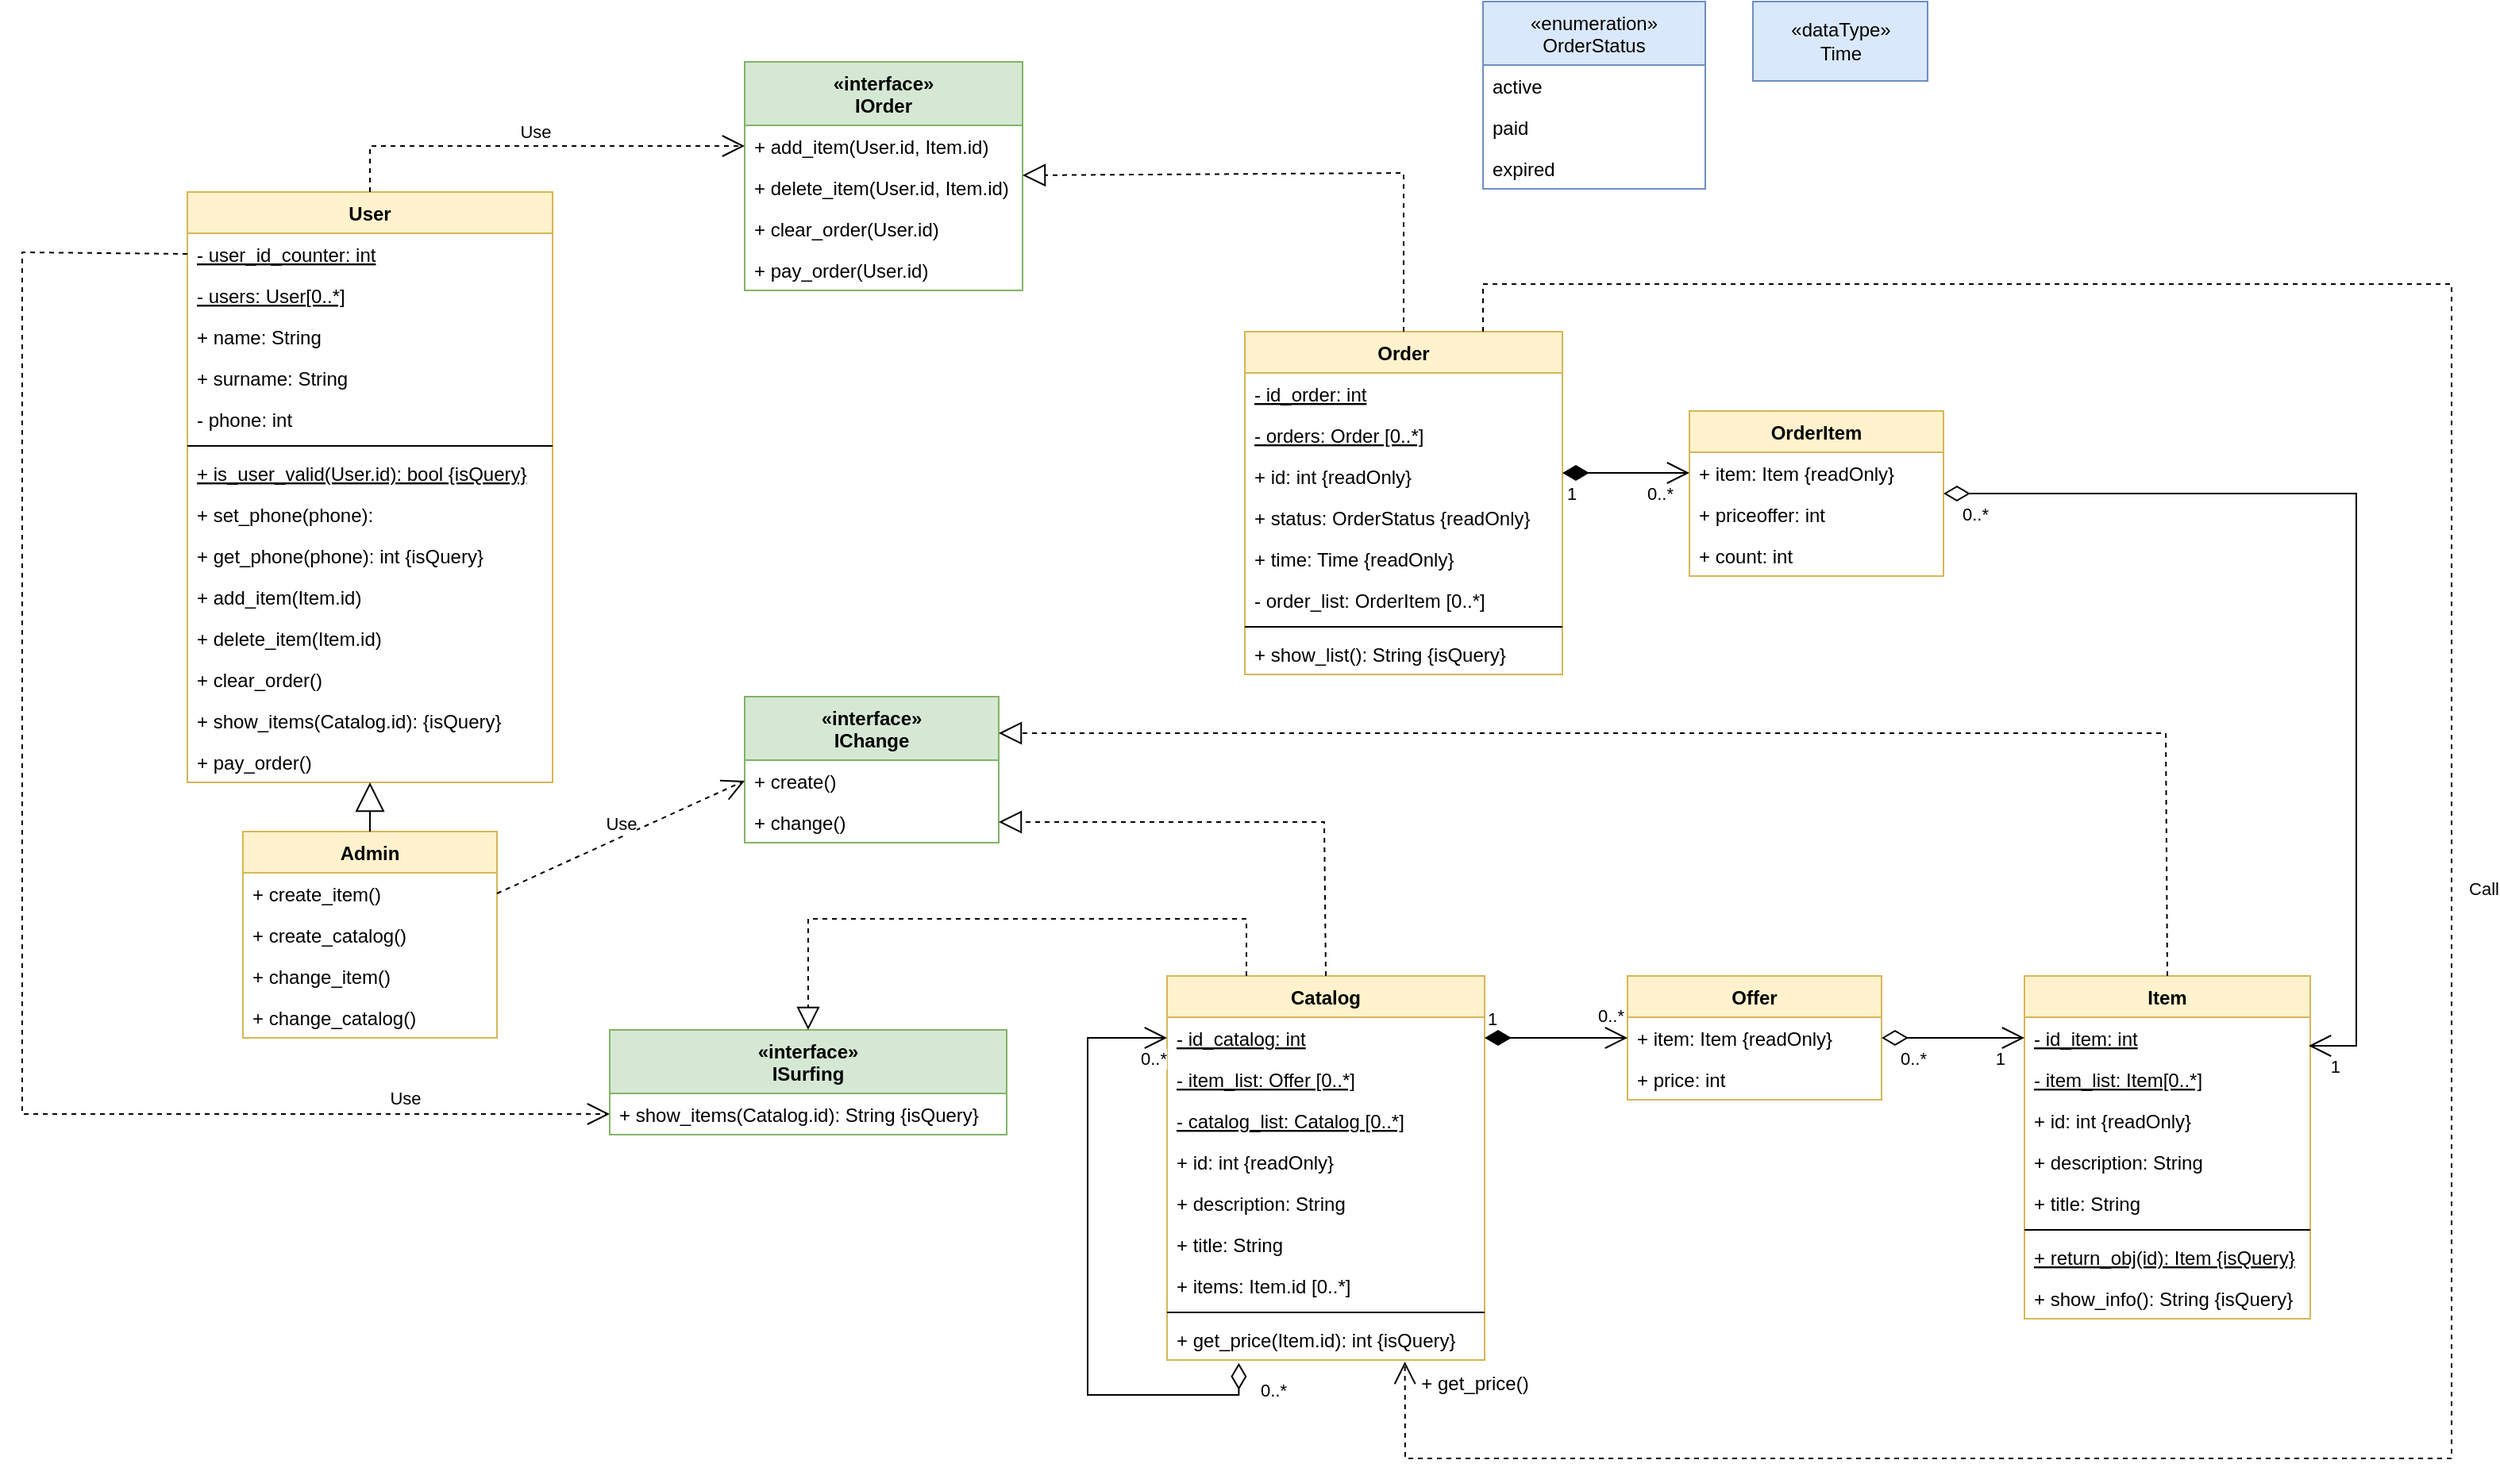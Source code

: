 <mxfile version="16.6.6" type="device"><diagram id="-S7sXRpH_4o53tXh1Ns0" name="Page-1"><mxGraphModel dx="2090" dy="1756" grid="1" gridSize="10" guides="1" tooltips="1" connect="1" arrows="1" fold="1" page="1" pageScale="1" pageWidth="850" pageHeight="1100" math="0" shadow="0"><root><mxCell id="0"/><mxCell id="1" parent="0"/><mxCell id="X_nolbuC1FOXjcQJ2r-V-6" value="User" style="swimlane;fontStyle=1;align=center;verticalAlign=top;childLayout=stackLayout;horizontal=1;startSize=26;horizontalStack=0;resizeParent=1;resizeParentMax=0;resizeLast=0;collapsible=1;marginBottom=0;fillColor=#fff2cc;strokeColor=#d6b656;" parent="1" vertex="1"><mxGeometry x="-186" y="-58" width="230" height="372" as="geometry"/></mxCell><mxCell id="UMlF2uQvA1_7oWGB7-m2-44" value="- user_id_counter: int" style="text;strokeColor=none;fillColor=none;align=left;verticalAlign=top;spacingLeft=4;spacingRight=4;overflow=hidden;rotatable=0;points=[[0,0.5],[1,0.5]];portConstraint=eastwest;fontStyle=4" parent="X_nolbuC1FOXjcQJ2r-V-6" vertex="1"><mxGeometry y="26" width="230" height="26" as="geometry"/></mxCell><mxCell id="X_nolbuC1FOXjcQJ2r-V-7" value="- users: User[0..*]" style="text;strokeColor=none;fillColor=none;align=left;verticalAlign=top;spacingLeft=4;spacingRight=4;overflow=hidden;rotatable=0;points=[[0,0.5],[1,0.5]];portConstraint=eastwest;fontStyle=4" parent="X_nolbuC1FOXjcQJ2r-V-6" vertex="1"><mxGeometry y="52" width="230" height="26" as="geometry"/></mxCell><mxCell id="UMlF2uQvA1_7oWGB7-m2-45" value="+ name: String" style="text;strokeColor=none;fillColor=none;align=left;verticalAlign=top;spacingLeft=4;spacingRight=4;overflow=hidden;rotatable=0;points=[[0,0.5],[1,0.5]];portConstraint=eastwest;fontStyle=0" parent="X_nolbuC1FOXjcQJ2r-V-6" vertex="1"><mxGeometry y="78" width="230" height="26" as="geometry"/></mxCell><mxCell id="UMlF2uQvA1_7oWGB7-m2-46" value="+ surname: String" style="text;strokeColor=none;fillColor=none;align=left;verticalAlign=top;spacingLeft=4;spacingRight=4;overflow=hidden;rotatable=0;points=[[0,0.5],[1,0.5]];portConstraint=eastwest;fontStyle=0" parent="X_nolbuC1FOXjcQJ2r-V-6" vertex="1"><mxGeometry y="104" width="230" height="26" as="geometry"/></mxCell><mxCell id="UMlF2uQvA1_7oWGB7-m2-47" value="- phone: int" style="text;strokeColor=none;fillColor=none;align=left;verticalAlign=top;spacingLeft=4;spacingRight=4;overflow=hidden;rotatable=0;points=[[0,0.5],[1,0.5]];portConstraint=eastwest;fontStyle=0" parent="X_nolbuC1FOXjcQJ2r-V-6" vertex="1"><mxGeometry y="130" width="230" height="26" as="geometry"/></mxCell><mxCell id="X_nolbuC1FOXjcQJ2r-V-8" value="" style="line;strokeWidth=1;fillColor=none;align=left;verticalAlign=middle;spacingTop=-1;spacingLeft=3;spacingRight=3;rotatable=0;labelPosition=right;points=[];portConstraint=eastwest;" parent="X_nolbuC1FOXjcQJ2r-V-6" vertex="1"><mxGeometry y="156" width="230" height="8" as="geometry"/></mxCell><mxCell id="M8_H7_R7_kFLPNMPBUZA-1" value="+ is_user_valid(User.id): bool {isQuery}" style="text;strokeColor=none;fillColor=none;align=left;verticalAlign=top;spacingLeft=4;spacingRight=4;overflow=hidden;rotatable=0;points=[[0,0.5],[1,0.5]];portConstraint=eastwest;fontStyle=4" vertex="1" parent="X_nolbuC1FOXjcQJ2r-V-6"><mxGeometry y="164" width="230" height="26" as="geometry"/></mxCell><mxCell id="X_nolbuC1FOXjcQJ2r-V-9" value="+ set_phone(phone):" style="text;strokeColor=none;fillColor=none;align=left;verticalAlign=top;spacingLeft=4;spacingRight=4;overflow=hidden;rotatable=0;points=[[0,0.5],[1,0.5]];portConstraint=eastwest;" parent="X_nolbuC1FOXjcQJ2r-V-6" vertex="1"><mxGeometry y="190" width="230" height="26" as="geometry"/></mxCell><mxCell id="UMlF2uQvA1_7oWGB7-m2-48" value="+ get_phone(phone): int {isQuery}" style="text;strokeColor=none;fillColor=none;align=left;verticalAlign=top;spacingLeft=4;spacingRight=4;overflow=hidden;rotatable=0;points=[[0,0.5],[1,0.5]];portConstraint=eastwest;" parent="X_nolbuC1FOXjcQJ2r-V-6" vertex="1"><mxGeometry y="216" width="230" height="26" as="geometry"/></mxCell><mxCell id="M8_H7_R7_kFLPNMPBUZA-2" value="+ add_item(Item.id)" style="text;strokeColor=none;fillColor=none;align=left;verticalAlign=top;spacingLeft=4;spacingRight=4;overflow=hidden;rotatable=0;points=[[0,0.5],[1,0.5]];portConstraint=eastwest;" vertex="1" parent="X_nolbuC1FOXjcQJ2r-V-6"><mxGeometry y="242" width="230" height="26" as="geometry"/></mxCell><mxCell id="M8_H7_R7_kFLPNMPBUZA-3" value="+ delete_item(Item.id)" style="text;strokeColor=none;fillColor=none;align=left;verticalAlign=top;spacingLeft=4;spacingRight=4;overflow=hidden;rotatable=0;points=[[0,0.5],[1,0.5]];portConstraint=eastwest;" vertex="1" parent="X_nolbuC1FOXjcQJ2r-V-6"><mxGeometry y="268" width="230" height="26" as="geometry"/></mxCell><mxCell id="M8_H7_R7_kFLPNMPBUZA-4" value="+ clear_order()" style="text;strokeColor=none;fillColor=none;align=left;verticalAlign=top;spacingLeft=4;spacingRight=4;overflow=hidden;rotatable=0;points=[[0,0.5],[1,0.5]];portConstraint=eastwest;" vertex="1" parent="X_nolbuC1FOXjcQJ2r-V-6"><mxGeometry y="294" width="230" height="26" as="geometry"/></mxCell><mxCell id="M8_H7_R7_kFLPNMPBUZA-6" value="+ show_items(Catalog.id): {isQuery}" style="text;strokeColor=none;fillColor=none;align=left;verticalAlign=top;spacingLeft=4;spacingRight=4;overflow=hidden;rotatable=0;points=[[0,0.5],[1,0.5]];portConstraint=eastwest;" vertex="1" parent="X_nolbuC1FOXjcQJ2r-V-6"><mxGeometry y="320" width="230" height="26" as="geometry"/></mxCell><mxCell id="M8_H7_R7_kFLPNMPBUZA-5" value="+ pay_order()" style="text;strokeColor=none;fillColor=none;align=left;verticalAlign=top;spacingLeft=4;spacingRight=4;overflow=hidden;rotatable=0;points=[[0,0.5],[1,0.5]];portConstraint=eastwest;" vertex="1" parent="X_nolbuC1FOXjcQJ2r-V-6"><mxGeometry y="346" width="230" height="26" as="geometry"/></mxCell><mxCell id="X_nolbuC1FOXjcQJ2r-V-10" value="Admin" style="swimlane;fontStyle=1;align=center;verticalAlign=top;childLayout=stackLayout;horizontal=1;startSize=26;horizontalStack=0;resizeParent=1;resizeParentMax=0;resizeLast=0;collapsible=1;marginBottom=0;fillColor=#fff2cc;strokeColor=#d6b656;" parent="1" vertex="1"><mxGeometry x="-151" y="345" width="160" height="130" as="geometry"/></mxCell><mxCell id="X_nolbuC1FOXjcQJ2r-V-13" value="+ create_item()" style="text;strokeColor=none;fillColor=none;align=left;verticalAlign=top;spacingLeft=4;spacingRight=4;overflow=hidden;rotatable=0;points=[[0,0.5],[1,0.5]];portConstraint=eastwest;" parent="X_nolbuC1FOXjcQJ2r-V-10" vertex="1"><mxGeometry y="26" width="160" height="26" as="geometry"/></mxCell><mxCell id="QvAUpbmTqmHc8SLnrMyu-28" value="+ create_catalog()" style="text;strokeColor=none;fillColor=none;align=left;verticalAlign=top;spacingLeft=4;spacingRight=4;overflow=hidden;rotatable=0;points=[[0,0.5],[1,0.5]];portConstraint=eastwest;" parent="X_nolbuC1FOXjcQJ2r-V-10" vertex="1"><mxGeometry y="52" width="160" height="26" as="geometry"/></mxCell><mxCell id="QvAUpbmTqmHc8SLnrMyu-29" value="+ change_item()" style="text;strokeColor=none;fillColor=none;align=left;verticalAlign=top;spacingLeft=4;spacingRight=4;overflow=hidden;rotatable=0;points=[[0,0.5],[1,0.5]];portConstraint=eastwest;" parent="X_nolbuC1FOXjcQJ2r-V-10" vertex="1"><mxGeometry y="78" width="160" height="26" as="geometry"/></mxCell><mxCell id="QvAUpbmTqmHc8SLnrMyu-30" value="+ change_catalog()" style="text;strokeColor=none;fillColor=none;align=left;verticalAlign=top;spacingLeft=4;spacingRight=4;overflow=hidden;rotatable=0;points=[[0,0.5],[1,0.5]];portConstraint=eastwest;" parent="X_nolbuC1FOXjcQJ2r-V-10" vertex="1"><mxGeometry y="104" width="160" height="26" as="geometry"/></mxCell><mxCell id="X_nolbuC1FOXjcQJ2r-V-14" value="" style="endArrow=block;endSize=16;endFill=0;html=1;rounded=0;exitX=0.5;exitY=0;exitDx=0;exitDy=0;" parent="1" source="X_nolbuC1FOXjcQJ2r-V-10" target="X_nolbuC1FOXjcQJ2r-V-6" edge="1"><mxGeometry width="160" relative="1" as="geometry"><mxPoint x="340" y="240" as="sourcePoint"/><mxPoint x="90" y="240" as="targetPoint"/></mxGeometry></mxCell><mxCell id="X_nolbuC1FOXjcQJ2r-V-15" value="Order" style="swimlane;fontStyle=1;align=center;verticalAlign=top;childLayout=stackLayout;horizontal=1;startSize=26;horizontalStack=0;resizeParent=1;resizeParentMax=0;resizeLast=0;collapsible=1;marginBottom=0;fillColor=#fff2cc;strokeColor=#d6b656;" parent="1" vertex="1"><mxGeometry x="480" y="30" width="200" height="216" as="geometry"/></mxCell><mxCell id="eVuQoPfXLKceXCle8phZ-1" value="- id_order: int" style="text;strokeColor=none;fillColor=none;align=left;verticalAlign=top;spacingLeft=4;spacingRight=4;overflow=hidden;rotatable=0;points=[[0,0.5],[1,0.5]];portConstraint=eastwest;fontStyle=4" parent="X_nolbuC1FOXjcQJ2r-V-15" vertex="1"><mxGeometry y="26" width="200" height="26" as="geometry"/></mxCell><mxCell id="eVuQoPfXLKceXCle8phZ-2" value="- orders: Order [0..*]" style="text;strokeColor=none;fillColor=none;align=left;verticalAlign=top;spacingLeft=4;spacingRight=4;overflow=hidden;rotatable=0;points=[[0,0.5],[1,0.5]];portConstraint=eastwest;fontStyle=4" parent="X_nolbuC1FOXjcQJ2r-V-15" vertex="1"><mxGeometry y="52" width="200" height="26" as="geometry"/></mxCell><mxCell id="UMlF2uQvA1_7oWGB7-m2-32" value="+ id: int {readOnly}" style="text;strokeColor=none;fillColor=none;align=left;verticalAlign=top;spacingLeft=4;spacingRight=4;overflow=hidden;rotatable=0;points=[[0,0.5],[1,0.5]];portConstraint=eastwest;" parent="X_nolbuC1FOXjcQJ2r-V-15" vertex="1"><mxGeometry y="78" width="200" height="26" as="geometry"/></mxCell><mxCell id="UMlF2uQvA1_7oWGB7-m2-33" value="+ status: OrderStatus {readOnly}" style="text;strokeColor=none;fillColor=none;align=left;verticalAlign=top;spacingLeft=4;spacingRight=4;overflow=hidden;rotatable=0;points=[[0,0.5],[1,0.5]];portConstraint=eastwest;" parent="X_nolbuC1FOXjcQJ2r-V-15" vertex="1"><mxGeometry y="104" width="200" height="26" as="geometry"/></mxCell><mxCell id="UMlF2uQvA1_7oWGB7-m2-34" value="+ time: Time {readOnly}" style="text;strokeColor=none;fillColor=none;align=left;verticalAlign=top;spacingLeft=4;spacingRight=4;overflow=hidden;rotatable=0;points=[[0,0.5],[1,0.5]];portConstraint=eastwest;" parent="X_nolbuC1FOXjcQJ2r-V-15" vertex="1"><mxGeometry y="130" width="200" height="26" as="geometry"/></mxCell><mxCell id="X_nolbuC1FOXjcQJ2r-V-16" value="- order_list: OrderItem [0..*]" style="text;strokeColor=none;fillColor=none;align=left;verticalAlign=top;spacingLeft=4;spacingRight=4;overflow=hidden;rotatable=0;points=[[0,0.5],[1,0.5]];portConstraint=eastwest;" parent="X_nolbuC1FOXjcQJ2r-V-15" vertex="1"><mxGeometry y="156" width="200" height="26" as="geometry"/></mxCell><mxCell id="X_nolbuC1FOXjcQJ2r-V-17" value="" style="line;strokeWidth=1;fillColor=none;align=left;verticalAlign=middle;spacingTop=-1;spacingLeft=3;spacingRight=3;rotatable=0;labelPosition=right;points=[];portConstraint=eastwest;" parent="X_nolbuC1FOXjcQJ2r-V-15" vertex="1"><mxGeometry y="182" width="200" height="8" as="geometry"/></mxCell><mxCell id="X_nolbuC1FOXjcQJ2r-V-18" value="+ show_list(): String {isQuery}" style="text;strokeColor=none;fillColor=none;align=left;verticalAlign=top;spacingLeft=4;spacingRight=4;overflow=hidden;rotatable=0;points=[[0,0.5],[1,0.5]];portConstraint=eastwest;" parent="X_nolbuC1FOXjcQJ2r-V-15" vertex="1"><mxGeometry y="190" width="200" height="26" as="geometry"/></mxCell><mxCell id="X_nolbuC1FOXjcQJ2r-V-20" value="Item" style="swimlane;fontStyle=1;align=center;verticalAlign=top;childLayout=stackLayout;horizontal=1;startSize=26;horizontalStack=0;resizeParent=1;resizeParentMax=0;resizeLast=0;collapsible=1;marginBottom=0;fillColor=#fff2cc;strokeColor=#d6b656;" parent="1" vertex="1"><mxGeometry x="971" y="436" width="180" height="216" as="geometry"/></mxCell><mxCell id="QvAUpbmTqmHc8SLnrMyu-21" value="- id_item: int" style="text;strokeColor=none;fillColor=none;align=left;verticalAlign=top;spacingLeft=4;spacingRight=4;overflow=hidden;rotatable=0;points=[[0,0.5],[1,0.5]];portConstraint=eastwest;fontStyle=4" parent="X_nolbuC1FOXjcQJ2r-V-20" vertex="1"><mxGeometry y="26" width="180" height="26" as="geometry"/></mxCell><mxCell id="eVuQoPfXLKceXCle8phZ-4" value="- item_list: Item[0..*]" style="text;strokeColor=none;fillColor=none;align=left;verticalAlign=top;spacingLeft=4;spacingRight=4;overflow=hidden;rotatable=0;points=[[0,0.5],[1,0.5]];portConstraint=eastwest;fontStyle=4" parent="X_nolbuC1FOXjcQJ2r-V-20" vertex="1"><mxGeometry y="52" width="180" height="26" as="geometry"/></mxCell><mxCell id="X_nolbuC1FOXjcQJ2r-V-21" value="+ id: int {readOnly}" style="text;strokeColor=none;fillColor=none;align=left;verticalAlign=top;spacingLeft=4;spacingRight=4;overflow=hidden;rotatable=0;points=[[0,0.5],[1,0.5]];portConstraint=eastwest;" parent="X_nolbuC1FOXjcQJ2r-V-20" vertex="1"><mxGeometry y="78" width="180" height="26" as="geometry"/></mxCell><mxCell id="QvAUpbmTqmHc8SLnrMyu-1" value="+ description: String" style="text;strokeColor=none;fillColor=none;align=left;verticalAlign=top;spacingLeft=4;spacingRight=4;overflow=hidden;rotatable=0;points=[[0,0.5],[1,0.5]];portConstraint=eastwest;" parent="X_nolbuC1FOXjcQJ2r-V-20" vertex="1"><mxGeometry y="104" width="180" height="26" as="geometry"/></mxCell><mxCell id="QvAUpbmTqmHc8SLnrMyu-27" value="+ title: String" style="text;strokeColor=none;fillColor=none;align=left;verticalAlign=top;spacingLeft=4;spacingRight=4;overflow=hidden;rotatable=0;points=[[0,0.5],[1,0.5]];portConstraint=eastwest;fontStyle=0" parent="X_nolbuC1FOXjcQJ2r-V-20" vertex="1"><mxGeometry y="130" width="180" height="26" as="geometry"/></mxCell><mxCell id="X_nolbuC1FOXjcQJ2r-V-22" value="" style="line;strokeWidth=1;fillColor=none;align=left;verticalAlign=middle;spacingTop=-1;spacingLeft=3;spacingRight=3;rotatable=0;labelPosition=right;points=[];portConstraint=eastwest;" parent="X_nolbuC1FOXjcQJ2r-V-20" vertex="1"><mxGeometry y="156" width="180" height="8" as="geometry"/></mxCell><mxCell id="eVuQoPfXLKceXCle8phZ-3" value="+ return_obj(id): Item {isQuery}" style="text;strokeColor=none;fillColor=none;align=left;verticalAlign=top;spacingLeft=4;spacingRight=4;overflow=hidden;rotatable=0;points=[[0,0.5],[1,0.5]];portConstraint=eastwest;fontStyle=4" parent="X_nolbuC1FOXjcQJ2r-V-20" vertex="1"><mxGeometry y="164" width="180" height="26" as="geometry"/></mxCell><mxCell id="X_nolbuC1FOXjcQJ2r-V-23" value="+ show_info(): String {isQuery}" style="text;strokeColor=none;fillColor=none;align=left;verticalAlign=top;spacingLeft=4;spacingRight=4;overflow=hidden;rotatable=0;points=[[0,0.5],[1,0.5]];portConstraint=eastwest;" parent="X_nolbuC1FOXjcQJ2r-V-20" vertex="1"><mxGeometry y="190" width="180" height="26" as="geometry"/></mxCell><mxCell id="X_nolbuC1FOXjcQJ2r-V-25" value="Catalog" style="swimlane;fontStyle=1;align=center;verticalAlign=top;childLayout=stackLayout;horizontal=1;startSize=26;horizontalStack=0;resizeParent=1;resizeParentMax=0;resizeLast=0;collapsible=1;marginBottom=0;fillColor=#fff2cc;strokeColor=#d6b656;" parent="1" vertex="1"><mxGeometry x="431" y="436" width="200" height="242" as="geometry"/></mxCell><mxCell id="X_nolbuC1FOXjcQJ2r-V-26" value="- id_catalog: int" style="text;strokeColor=none;fillColor=none;align=left;verticalAlign=top;spacingLeft=4;spacingRight=4;overflow=hidden;rotatable=0;points=[[0,0.5],[1,0.5]];portConstraint=eastwest;fontStyle=4" parent="X_nolbuC1FOXjcQJ2r-V-25" vertex="1"><mxGeometry y="26" width="200" height="26" as="geometry"/></mxCell><mxCell id="QvAUpbmTqmHc8SLnrMyu-19" value="- item_list: Offer [0..*]" style="text;strokeColor=none;fillColor=none;align=left;verticalAlign=top;spacingLeft=4;spacingRight=4;overflow=hidden;rotatable=0;points=[[0,0.5],[1,0.5]];portConstraint=eastwest;fontStyle=4" parent="X_nolbuC1FOXjcQJ2r-V-25" vertex="1"><mxGeometry y="52" width="200" height="26" as="geometry"/></mxCell><mxCell id="Limvv8bIjWV1UjiI-Vst-2" value="- catalog_list: Catalog [0..*]" style="text;strokeColor=none;fillColor=none;align=left;verticalAlign=top;spacingLeft=4;spacingRight=4;overflow=hidden;rotatable=0;points=[[0,0.5],[1,0.5]];portConstraint=eastwest;fontStyle=4" parent="X_nolbuC1FOXjcQJ2r-V-25" vertex="1"><mxGeometry y="78" width="200" height="26" as="geometry"/></mxCell><mxCell id="QvAUpbmTqmHc8SLnrMyu-20" value="+ id: int {readOnly}" style="text;strokeColor=none;fillColor=none;align=left;verticalAlign=top;spacingLeft=4;spacingRight=4;overflow=hidden;rotatable=0;points=[[0,0.5],[1,0.5]];portConstraint=eastwest;" parent="X_nolbuC1FOXjcQJ2r-V-25" vertex="1"><mxGeometry y="104" width="200" height="26" as="geometry"/></mxCell><mxCell id="QvAUpbmTqmHc8SLnrMyu-26" value="+ description: String" style="text;strokeColor=none;fillColor=none;align=left;verticalAlign=top;spacingLeft=4;spacingRight=4;overflow=hidden;rotatable=0;points=[[0,0.5],[1,0.5]];portConstraint=eastwest;fontStyle=0" parent="X_nolbuC1FOXjcQJ2r-V-25" vertex="1"><mxGeometry y="130" width="200" height="26" as="geometry"/></mxCell><mxCell id="QvAUpbmTqmHc8SLnrMyu-25" value="+ title: String" style="text;strokeColor=none;fillColor=none;align=left;verticalAlign=top;spacingLeft=4;spacingRight=4;overflow=hidden;rotatable=0;points=[[0,0.5],[1,0.5]];portConstraint=eastwest;fontStyle=0" parent="X_nolbuC1FOXjcQJ2r-V-25" vertex="1"><mxGeometry y="156" width="200" height="26" as="geometry"/></mxCell><mxCell id="Limvv8bIjWV1UjiI-Vst-1" value="+ items: Item.id [0..*]" style="text;strokeColor=none;fillColor=none;align=left;verticalAlign=top;spacingLeft=4;spacingRight=4;overflow=hidden;rotatable=0;points=[[0,0.5],[1,0.5]];portConstraint=eastwest;" parent="X_nolbuC1FOXjcQJ2r-V-25" vertex="1"><mxGeometry y="182" width="200" height="26" as="geometry"/></mxCell><mxCell id="X_nolbuC1FOXjcQJ2r-V-27" value="" style="line;strokeWidth=1;fillColor=none;align=left;verticalAlign=middle;spacingTop=-1;spacingLeft=3;spacingRight=3;rotatable=0;labelPosition=right;points=[];portConstraint=eastwest;" parent="X_nolbuC1FOXjcQJ2r-V-25" vertex="1"><mxGeometry y="208" width="200" height="8" as="geometry"/></mxCell><mxCell id="X_nolbuC1FOXjcQJ2r-V-28" value="+ get_price(Item.id): int {isQuery}" style="text;strokeColor=none;fillColor=none;align=left;verticalAlign=top;spacingLeft=4;spacingRight=4;overflow=hidden;rotatable=0;points=[[0,0.5],[1,0.5]];portConstraint=eastwest;fontStyle=0" parent="X_nolbuC1FOXjcQJ2r-V-25" vertex="1"><mxGeometry y="216" width="200" height="26" as="geometry"/></mxCell><mxCell id="X_nolbuC1FOXjcQJ2r-V-53" value="" style="endArrow=open;html=1;endSize=12;startArrow=diamondThin;startSize=14;startFill=0;edgeStyle=orthogonalEdgeStyle;rounded=0;exitX=0.226;exitY=1.074;exitDx=0;exitDy=0;exitPerimeter=0;entryX=0;entryY=0.5;entryDx=0;entryDy=0;" parent="X_nolbuC1FOXjcQJ2r-V-25" source="X_nolbuC1FOXjcQJ2r-V-28" target="X_nolbuC1FOXjcQJ2r-V-26" edge="1"><mxGeometry x="0.033" y="20" relative="1" as="geometry"><mxPoint x="210" y="-60" as="sourcePoint"/><mxPoint x="370" y="-60" as="targetPoint"/><Array as="points"><mxPoint x="45" y="264"/><mxPoint x="-50" y="264"/><mxPoint x="-50" y="39"/></Array><mxPoint as="offset"/></mxGeometry></mxCell><mxCell id="X_nolbuC1FOXjcQJ2r-V-54" value="0..*" style="edgeLabel;resizable=0;html=1;align=left;verticalAlign=top;" parent="X_nolbuC1FOXjcQJ2r-V-53" connectable="0" vertex="1"><mxGeometry x="-1" relative="1" as="geometry"><mxPoint x="12" y="4" as="offset"/></mxGeometry></mxCell><mxCell id="X_nolbuC1FOXjcQJ2r-V-55" value="0..*" style="edgeLabel;resizable=0;html=1;align=right;verticalAlign=top;" parent="X_nolbuC1FOXjcQJ2r-V-53" connectable="0" vertex="1"><mxGeometry x="1" relative="1" as="geometry"/></mxCell><mxCell id="X_nolbuC1FOXjcQJ2r-V-29" value="OrderItem" style="swimlane;fontStyle=1;align=center;verticalAlign=top;childLayout=stackLayout;horizontal=1;startSize=26;horizontalStack=0;resizeParent=1;resizeParentMax=0;resizeLast=0;collapsible=1;marginBottom=0;fillColor=#fff2cc;strokeColor=#d6b656;" parent="1" vertex="1"><mxGeometry x="760" y="80" width="160" height="104" as="geometry"/></mxCell><mxCell id="X_nolbuC1FOXjcQJ2r-V-30" value="+ item: Item {readOnly}" style="text;strokeColor=none;fillColor=none;align=left;verticalAlign=top;spacingLeft=4;spacingRight=4;overflow=hidden;rotatable=0;points=[[0,0.5],[1,0.5]];portConstraint=eastwest;" parent="X_nolbuC1FOXjcQJ2r-V-29" vertex="1"><mxGeometry y="26" width="160" height="26" as="geometry"/></mxCell><mxCell id="X_nolbuC1FOXjcQJ2r-V-41" value="+ priceoffer: int" style="text;strokeColor=none;fillColor=none;align=left;verticalAlign=top;spacingLeft=4;spacingRight=4;overflow=hidden;rotatable=0;points=[[0,0.5],[1,0.5]];portConstraint=eastwest;" parent="X_nolbuC1FOXjcQJ2r-V-29" vertex="1"><mxGeometry y="52" width="160" height="26" as="geometry"/></mxCell><mxCell id="UMlF2uQvA1_7oWGB7-m2-16" value="+ count: int" style="text;strokeColor=none;fillColor=none;align=left;verticalAlign=top;spacingLeft=4;spacingRight=4;overflow=hidden;rotatable=0;points=[[0,0.5],[1,0.5]];portConstraint=eastwest;" parent="X_nolbuC1FOXjcQJ2r-V-29" vertex="1"><mxGeometry y="78" width="160" height="26" as="geometry"/></mxCell><mxCell id="X_nolbuC1FOXjcQJ2r-V-35" value="" style="endArrow=open;html=1;endSize=12;startArrow=diamondThin;startSize=14;startFill=1;edgeStyle=orthogonalEdgeStyle;rounded=0;entryX=0;entryY=0.5;entryDx=0;entryDy=0;" parent="1" target="X_nolbuC1FOXjcQJ2r-V-30" edge="1"><mxGeometry relative="1" as="geometry"><mxPoint x="680" y="119" as="sourcePoint"/><mxPoint x="770" y="300" as="targetPoint"/><Array as="points"><mxPoint x="710" y="119"/><mxPoint x="710" y="119"/></Array></mxGeometry></mxCell><mxCell id="X_nolbuC1FOXjcQJ2r-V-36" value="1" style="edgeLabel;resizable=0;html=1;align=left;verticalAlign=top;" parent="X_nolbuC1FOXjcQJ2r-V-35" connectable="0" vertex="1"><mxGeometry x="-1" relative="1" as="geometry"><mxPoint x="1" as="offset"/></mxGeometry></mxCell><mxCell id="X_nolbuC1FOXjcQJ2r-V-37" value="&lt;span style=&quot;text-align: left&quot;&gt;0..*&lt;/span&gt;" style="edgeLabel;resizable=0;html=1;align=right;verticalAlign=top;" parent="X_nolbuC1FOXjcQJ2r-V-35" connectable="0" vertex="1"><mxGeometry x="1" relative="1" as="geometry"><mxPoint x="-10" as="offset"/></mxGeometry></mxCell><mxCell id="X_nolbuC1FOXjcQJ2r-V-38" value="" style="endArrow=open;html=1;endSize=12;startArrow=diamondThin;startSize=14;startFill=0;edgeStyle=orthogonalEdgeStyle;rounded=0;exitX=1;exitY=0.5;exitDx=0;exitDy=0;" parent="1" source="X_nolbuC1FOXjcQJ2r-V-29" edge="1"><mxGeometry relative="1" as="geometry"><mxPoint x="610" y="300" as="sourcePoint"/><mxPoint x="1150" y="480" as="targetPoint"/><Array as="points"><mxPoint x="1180" y="132"/><mxPoint x="1180" y="480"/></Array></mxGeometry></mxCell><mxCell id="X_nolbuC1FOXjcQJ2r-V-39" value="&lt;span style=&quot;text-align: right&quot;&gt;0..*&lt;/span&gt;" style="edgeLabel;resizable=0;html=1;align=left;verticalAlign=top;" parent="X_nolbuC1FOXjcQJ2r-V-38" connectable="0" vertex="1"><mxGeometry x="-1" relative="1" as="geometry"><mxPoint x="10" as="offset"/></mxGeometry></mxCell><mxCell id="X_nolbuC1FOXjcQJ2r-V-40" value="1" style="edgeLabel;resizable=0;html=1;align=right;verticalAlign=top;" parent="X_nolbuC1FOXjcQJ2r-V-38" connectable="0" vertex="1"><mxGeometry x="1" relative="1" as="geometry"><mxPoint x="20" as="offset"/></mxGeometry></mxCell><mxCell id="UMlF2uQvA1_7oWGB7-m2-6" value="«interface»&#xA;IOrder" style="swimlane;fontStyle=1;align=center;verticalAlign=top;childLayout=stackLayout;horizontal=1;startSize=40;horizontalStack=0;resizeParent=1;resizeParentMax=0;resizeLast=0;collapsible=1;marginBottom=0;fillColor=#d5e8d4;strokeColor=#82b366;" parent="1" vertex="1"><mxGeometry x="165" y="-140" width="175" height="144" as="geometry"/></mxCell><mxCell id="UMlF2uQvA1_7oWGB7-m2-9" value="+ add_item(User.id, Item.id)" style="text;strokeColor=none;fillColor=none;align=left;verticalAlign=top;spacingLeft=4;spacingRight=4;overflow=hidden;rotatable=0;points=[[0,0.5],[1,0.5]];portConstraint=eastwest;" parent="UMlF2uQvA1_7oWGB7-m2-6" vertex="1"><mxGeometry y="40" width="175" height="26" as="geometry"/></mxCell><mxCell id="UMlF2uQvA1_7oWGB7-m2-12" value="+ delete_item(User.id, Item.id)" style="text;strokeColor=none;fillColor=none;align=left;verticalAlign=top;spacingLeft=4;spacingRight=4;overflow=hidden;rotatable=0;points=[[0,0.5],[1,0.5]];portConstraint=eastwest;" parent="UMlF2uQvA1_7oWGB7-m2-6" vertex="1"><mxGeometry y="66" width="175" height="26" as="geometry"/></mxCell><mxCell id="UMlF2uQvA1_7oWGB7-m2-13" value="+ clear_order(User.id)" style="text;strokeColor=none;fillColor=none;align=left;verticalAlign=top;spacingLeft=4;spacingRight=4;overflow=hidden;rotatable=0;points=[[0,0.5],[1,0.5]];portConstraint=eastwest;" parent="UMlF2uQvA1_7oWGB7-m2-6" vertex="1"><mxGeometry y="92" width="175" height="26" as="geometry"/></mxCell><mxCell id="UMlF2uQvA1_7oWGB7-m2-15" value="+ pay_order(User.id)" style="text;strokeColor=none;fillColor=none;align=left;verticalAlign=top;spacingLeft=4;spacingRight=4;overflow=hidden;rotatable=0;points=[[0,0.5],[1,0.5]];portConstraint=eastwest;" parent="UMlF2uQvA1_7oWGB7-m2-6" vertex="1"><mxGeometry y="118" width="175" height="26" as="geometry"/></mxCell><mxCell id="UMlF2uQvA1_7oWGB7-m2-10" value="Use" style="endArrow=open;endSize=12;dashed=1;html=1;rounded=0;entryX=0;entryY=0.5;entryDx=0;entryDy=0;exitX=0.5;exitY=0;exitDx=0;exitDy=0;verticalAlign=bottom;" parent="1" source="X_nolbuC1FOXjcQJ2r-V-6" edge="1"><mxGeometry width="160" relative="1" as="geometry"><mxPoint x="550" y="160" as="sourcePoint"/><mxPoint x="165" y="-87" as="targetPoint"/><Array as="points"><mxPoint x="-71" y="-87"/></Array></mxGeometry></mxCell><mxCell id="UMlF2uQvA1_7oWGB7-m2-11" value="" style="endArrow=block;dashed=1;endFill=0;endSize=12;html=1;rounded=0;exitX=0.5;exitY=0;exitDx=0;exitDy=0;" parent="1" source="X_nolbuC1FOXjcQJ2r-V-15" target="UMlF2uQvA1_7oWGB7-m2-6" edge="1"><mxGeometry width="160" relative="1" as="geometry"><mxPoint x="550" y="160" as="sourcePoint"/><mxPoint x="710" y="160" as="targetPoint"/><Array as="points"><mxPoint x="580" y="-70"/></Array></mxGeometry></mxCell><mxCell id="UMlF2uQvA1_7oWGB7-m2-17" value="«interface»&#xA;IChange" style="swimlane;fontStyle=1;align=center;verticalAlign=top;childLayout=stackLayout;horizontal=1;startSize=40;horizontalStack=0;resizeParent=1;resizeParentMax=0;resizeLast=0;collapsible=1;marginBottom=0;fillColor=#d5e8d4;strokeColor=#82b366;" parent="1" vertex="1"><mxGeometry x="165" y="260" width="160" height="92" as="geometry"/></mxCell><mxCell id="UMlF2uQvA1_7oWGB7-m2-20" value="+ create()" style="text;strokeColor=none;fillColor=none;align=left;verticalAlign=top;spacingLeft=4;spacingRight=4;overflow=hidden;rotatable=0;points=[[0,0.5],[1,0.5]];portConstraint=eastwest;" parent="UMlF2uQvA1_7oWGB7-m2-17" vertex="1"><mxGeometry y="40" width="160" height="26" as="geometry"/></mxCell><mxCell id="QvAUpbmTqmHc8SLnrMyu-22" value="+ change()" style="text;strokeColor=none;fillColor=none;align=left;verticalAlign=top;spacingLeft=4;spacingRight=4;overflow=hidden;rotatable=0;points=[[0,0.5],[1,0.5]];portConstraint=eastwest;" parent="UMlF2uQvA1_7oWGB7-m2-17" vertex="1"><mxGeometry y="66" width="160" height="26" as="geometry"/></mxCell><mxCell id="UMlF2uQvA1_7oWGB7-m2-21" value="Use" style="endArrow=open;endSize=12;dashed=1;html=1;rounded=0;exitX=1;exitY=0.5;exitDx=0;exitDy=0;verticalAlign=bottom;entryX=0;entryY=0.5;entryDx=0;entryDy=0;" parent="1" source="X_nolbuC1FOXjcQJ2r-V-13" target="UMlF2uQvA1_7oWGB7-m2-20" edge="1"><mxGeometry width="160" relative="1" as="geometry"><mxPoint x="175.0" y="313" as="sourcePoint"/><mxPoint x="280.0" y="313" as="targetPoint"/></mxGeometry></mxCell><mxCell id="UMlF2uQvA1_7oWGB7-m2-22" value="" style="endArrow=block;dashed=1;endFill=0;endSize=12;html=1;rounded=0;exitX=0.5;exitY=0;exitDx=0;exitDy=0;entryX=1;entryY=0.5;entryDx=0;entryDy=0;" parent="1" source="X_nolbuC1FOXjcQJ2r-V-25" target="QvAUpbmTqmHc8SLnrMyu-22" edge="1"><mxGeometry width="160" relative="1" as="geometry"><mxPoint x="400" y="250" as="sourcePoint"/><mxPoint x="560" y="250" as="targetPoint"/><Array as="points"><mxPoint x="530" y="339"/></Array></mxGeometry></mxCell><mxCell id="UMlF2uQvA1_7oWGB7-m2-23" value="" style="endArrow=block;dashed=1;endFill=0;endSize=12;html=1;rounded=0;exitX=0.5;exitY=0;exitDx=0;exitDy=0;entryX=1;entryY=0.25;entryDx=0;entryDy=0;" parent="1" source="X_nolbuC1FOXjcQJ2r-V-20" target="UMlF2uQvA1_7oWGB7-m2-17" edge="1"><mxGeometry width="160" relative="1" as="geometry"><mxPoint x="400" y="250" as="sourcePoint"/><mxPoint x="440.0" y="313" as="targetPoint"/><Array as="points"><mxPoint x="1060" y="283"/></Array></mxGeometry></mxCell><mxCell id="UMlF2uQvA1_7oWGB7-m2-24" value="«interface»&#xA;ISurfing" style="swimlane;fontStyle=1;align=center;verticalAlign=top;childLayout=stackLayout;horizontal=1;startSize=40;horizontalStack=0;resizeParent=1;resizeParentMax=0;resizeLast=0;collapsible=1;marginBottom=0;fillColor=#d5e8d4;strokeColor=#82b366;" parent="1" vertex="1"><mxGeometry x="80" y="470" width="250" height="66" as="geometry"/></mxCell><mxCell id="UMlF2uQvA1_7oWGB7-m2-27" value="+ show_items(Catalog.id): String {isQuery}" style="text;strokeColor=none;fillColor=none;align=left;verticalAlign=top;spacingLeft=4;spacingRight=4;overflow=hidden;rotatable=0;points=[[0,0.5],[1,0.5]];portConstraint=eastwest;" parent="UMlF2uQvA1_7oWGB7-m2-24" vertex="1"><mxGeometry y="40" width="250" height="26" as="geometry"/></mxCell><mxCell id="UMlF2uQvA1_7oWGB7-m2-28" value="Use" style="endArrow=open;endSize=12;dashed=1;html=1;rounded=0;exitX=0;exitY=0.5;exitDx=0;exitDy=0;entryX=0;entryY=0.5;entryDx=0;entryDy=0;verticalAlign=bottom;" parent="1" source="UMlF2uQvA1_7oWGB7-m2-44" edge="1"><mxGeometry x="0.746" y="1" width="160" relative="1" as="geometry"><mxPoint x="200" y="290" as="sourcePoint"/><mxPoint x="80" y="523" as="targetPoint"/><Array as="points"><mxPoint x="-290" y="-20"/><mxPoint x="-290" y="523"/></Array><mxPoint as="offset"/></mxGeometry></mxCell><mxCell id="UMlF2uQvA1_7oWGB7-m2-29" value="" style="endArrow=block;dashed=1;endFill=0;endSize=12;html=1;rounded=0;entryX=0.5;entryY=0;entryDx=0;entryDy=0;exitX=0.25;exitY=0;exitDx=0;exitDy=0;" parent="1" source="X_nolbuC1FOXjcQJ2r-V-25" target="UMlF2uQvA1_7oWGB7-m2-24" edge="1"><mxGeometry width="160" relative="1" as="geometry"><mxPoint x="480" y="380" as="sourcePoint"/><mxPoint x="640" y="380" as="targetPoint"/><Array as="points"><mxPoint x="481" y="400"/><mxPoint x="205" y="400"/></Array></mxGeometry></mxCell><mxCell id="UMlF2uQvA1_7oWGB7-m2-35" value="«enumeration»&#xA;OrderStatus" style="swimlane;fontStyle=0;childLayout=stackLayout;horizontal=1;startSize=40;fillColor=#dae8fc;horizontalStack=0;resizeParent=1;resizeParentMax=0;resizeLast=0;collapsible=1;marginBottom=0;strokeColor=#6c8ebf;" parent="1" vertex="1"><mxGeometry x="630" y="-178" width="140" height="118" as="geometry"/></mxCell><mxCell id="UMlF2uQvA1_7oWGB7-m2-36" value="active" style="text;strokeColor=none;fillColor=none;align=left;verticalAlign=top;spacingLeft=4;spacingRight=4;overflow=hidden;rotatable=0;points=[[0,0.5],[1,0.5]];portConstraint=eastwest;" parent="UMlF2uQvA1_7oWGB7-m2-35" vertex="1"><mxGeometry y="40" width="140" height="26" as="geometry"/></mxCell><mxCell id="UMlF2uQvA1_7oWGB7-m2-37" value="paid" style="text;strokeColor=none;fillColor=none;align=left;verticalAlign=top;spacingLeft=4;spacingRight=4;overflow=hidden;rotatable=0;points=[[0,0.5],[1,0.5]];portConstraint=eastwest;" parent="UMlF2uQvA1_7oWGB7-m2-35" vertex="1"><mxGeometry y="66" width="140" height="26" as="geometry"/></mxCell><mxCell id="UMlF2uQvA1_7oWGB7-m2-38" value="expired" style="text;strokeColor=none;fillColor=none;align=left;verticalAlign=top;spacingLeft=4;spacingRight=4;overflow=hidden;rotatable=0;points=[[0,0.5],[1,0.5]];portConstraint=eastwest;" parent="UMlF2uQvA1_7oWGB7-m2-35" vertex="1"><mxGeometry y="92" width="140" height="26" as="geometry"/></mxCell><mxCell id="UMlF2uQvA1_7oWGB7-m2-43" value="«dataType»&lt;br&gt;Time" style="html=1;fillColor=#dae8fc;strokeColor=#6c8ebf;" parent="1" vertex="1"><mxGeometry x="800" y="-178" width="110" height="50" as="geometry"/></mxCell><mxCell id="UMlF2uQvA1_7oWGB7-m2-51" value="Call" style="endArrow=open;endSize=12;dashed=1;html=1;rounded=0;exitX=0.75;exitY=0;exitDx=0;exitDy=0;entryX=0.749;entryY=1.039;entryDx=0;entryDy=0;entryPerimeter=0;" parent="1" source="X_nolbuC1FOXjcQJ2r-V-15" target="X_nolbuC1FOXjcQJ2r-V-28" edge="1"><mxGeometry x="-0.028" y="20" width="160" relative="1" as="geometry"><mxPoint x="360" y="230" as="sourcePoint"/><mxPoint x="520" y="230" as="targetPoint"/><Array as="points"><mxPoint x="630"/><mxPoint x="1240"/><mxPoint x="1240" y="740"/><mxPoint x="581" y="740"/></Array><mxPoint as="offset"/></mxGeometry></mxCell><mxCell id="QvAUpbmTqmHc8SLnrMyu-5" value="&lt;span style=&quot;font-family: &amp;#34;helvetica&amp;#34; ; text-align: left&quot;&gt;+ get_price()&lt;/span&gt;" style="text;html=1;strokeColor=none;fillColor=none;align=center;verticalAlign=middle;whiteSpace=wrap;rounded=0;" parent="1" vertex="1"><mxGeometry x="580" y="678" width="90" height="30" as="geometry"/></mxCell><mxCell id="QvAUpbmTqmHc8SLnrMyu-6" value="Offer" style="swimlane;fontStyle=1;align=center;verticalAlign=top;childLayout=stackLayout;horizontal=1;startSize=26;horizontalStack=0;resizeParent=1;resizeParentMax=0;resizeLast=0;collapsible=1;marginBottom=0;fillColor=#fff2cc;strokeColor=#d6b656;" parent="1" vertex="1"><mxGeometry x="721" y="436" width="160" height="78" as="geometry"/></mxCell><mxCell id="QvAUpbmTqmHc8SLnrMyu-7" value="+ item: Item {readOnly}" style="text;strokeColor=none;fillColor=none;align=left;verticalAlign=top;spacingLeft=4;spacingRight=4;overflow=hidden;rotatable=0;points=[[0,0.5],[1,0.5]];portConstraint=eastwest;" parent="QvAUpbmTqmHc8SLnrMyu-6" vertex="1"><mxGeometry y="26" width="160" height="26" as="geometry"/></mxCell><mxCell id="QvAUpbmTqmHc8SLnrMyu-8" value="+ price: int" style="text;strokeColor=none;fillColor=none;align=left;verticalAlign=top;spacingLeft=4;spacingRight=4;overflow=hidden;rotatable=0;points=[[0,0.5],[1,0.5]];portConstraint=eastwest;" parent="QvAUpbmTqmHc8SLnrMyu-6" vertex="1"><mxGeometry y="52" width="160" height="26" as="geometry"/></mxCell><mxCell id="QvAUpbmTqmHc8SLnrMyu-10" value="1" style="endArrow=open;html=1;endSize=12;startArrow=diamondThin;startSize=14;startFill=1;edgeStyle=orthogonalEdgeStyle;align=left;verticalAlign=bottom;rounded=0;exitX=1;exitY=0.5;exitDx=0;exitDy=0;" parent="1" source="X_nolbuC1FOXjcQJ2r-V-26" target="QvAUpbmTqmHc8SLnrMyu-7" edge="1"><mxGeometry x="-1" y="3" relative="1" as="geometry"><mxPoint x="750" y="350" as="sourcePoint"/><mxPoint x="700" y="475" as="targetPoint"/></mxGeometry></mxCell><mxCell id="QvAUpbmTqmHc8SLnrMyu-11" value="&lt;span style=&quot;text-align: left&quot;&gt;0..*&lt;/span&gt;" style="edgeLabel;resizable=0;html=1;align=right;verticalAlign=top;" parent="1" connectable="0" vertex="1"><mxGeometry x="730" y="410.0" as="geometry"><mxPoint x="-11" y="38" as="offset"/></mxGeometry></mxCell><mxCell id="QvAUpbmTqmHc8SLnrMyu-15" value="" style="endArrow=open;html=1;endSize=12;startArrow=diamondThin;startSize=14;startFill=0;edgeStyle=orthogonalEdgeStyle;rounded=0;exitX=1;exitY=0.5;exitDx=0;exitDy=0;entryX=0;entryY=0.5;entryDx=0;entryDy=0;" parent="1" source="QvAUpbmTqmHc8SLnrMyu-7" target="QvAUpbmTqmHc8SLnrMyu-21" edge="1"><mxGeometry relative="1" as="geometry"><mxPoint x="940" y="152" as="sourcePoint"/><mxPoint x="1130.64" y="482.182" as="targetPoint"/><Array as="points"><mxPoint x="930" y="475"/><mxPoint x="930" y="475"/></Array></mxGeometry></mxCell><mxCell id="QvAUpbmTqmHc8SLnrMyu-16" value="&lt;span style=&quot;text-align: right&quot;&gt;0..*&lt;/span&gt;" style="edgeLabel;resizable=0;html=1;align=left;verticalAlign=top;" parent="QvAUpbmTqmHc8SLnrMyu-15" connectable="0" vertex="1"><mxGeometry x="-1" relative="1" as="geometry"><mxPoint x="10" as="offset"/></mxGeometry></mxCell><mxCell id="QvAUpbmTqmHc8SLnrMyu-18" value="1" style="edgeLabel;resizable=0;html=1;align=right;verticalAlign=top;" parent="1" connectable="0" vertex="1"><mxGeometry x="959.996" y="475.002" as="geometry"/></mxCell></root></mxGraphModel></diagram></mxfile>